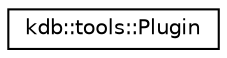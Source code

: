 digraph "Graphical Class Hierarchy"
{
  edge [fontname="Helvetica",fontsize="10",labelfontname="Helvetica",labelfontsize="10"];
  node [fontname="Helvetica",fontsize="10",shape=record];
  rankdir="LR";
  Node1 [label="kdb::tools::Plugin",height=0.2,width=0.4,color="black", fillcolor="white", style="filled",URL="$classkdb_1_1tools_1_1Plugin.html",tooltip="This is a C++ representation of a plugin. "];
}
